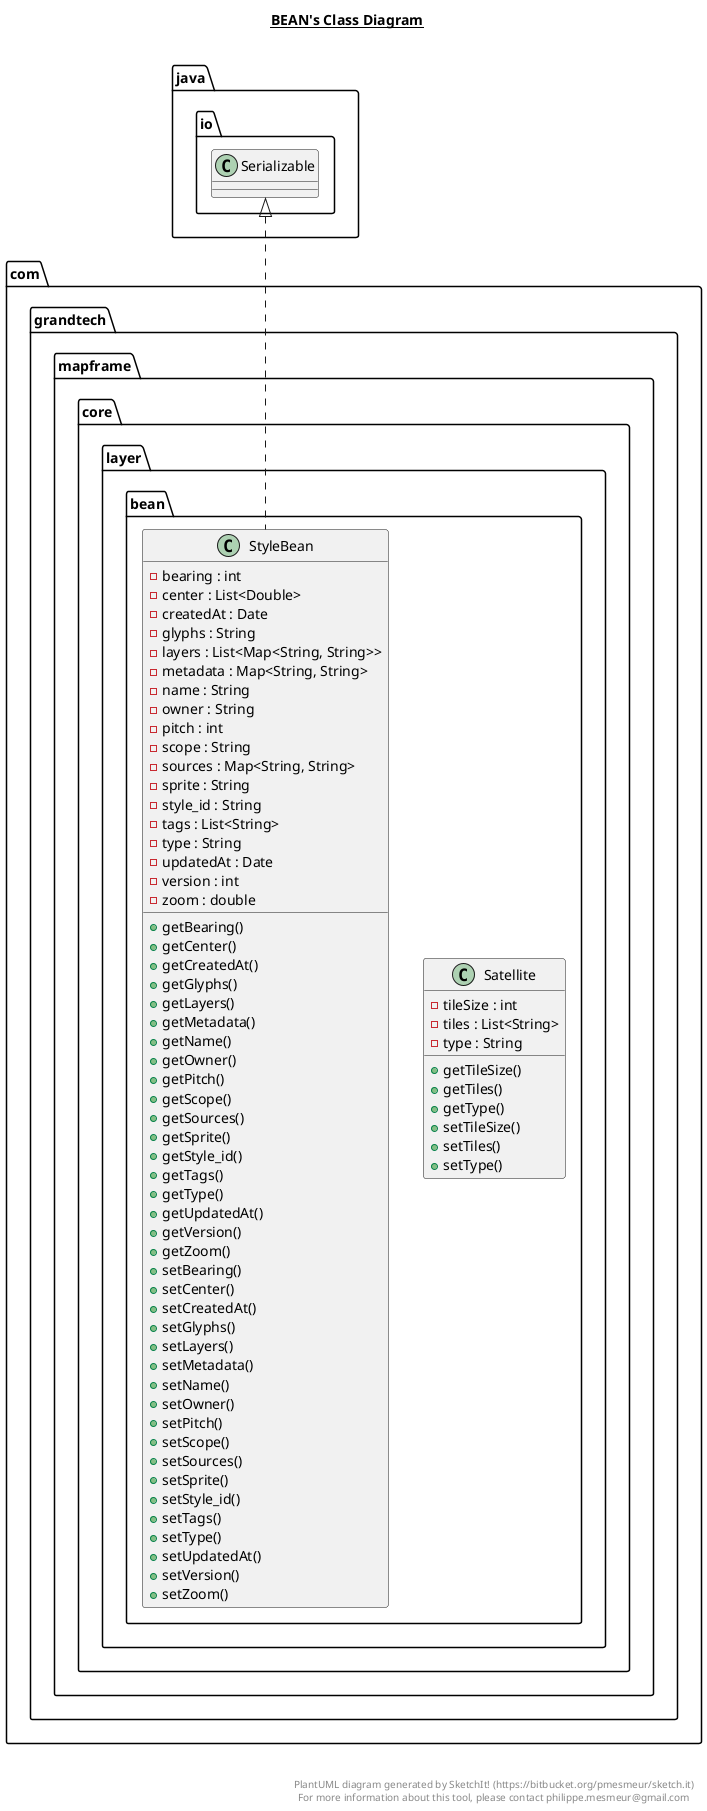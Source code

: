 @startuml

title __BEAN's Class Diagram__\n

  namespace com.grandtech.mapframe.core {
    namespace layer {
      namespace bean {
        class com.grandtech.mapframe.core.layer.bean.Satellite {
            - tileSize : int
            - tiles : List<String>
            - type : String
            + getTileSize()
            + getTiles()
            + getType()
            + setTileSize()
            + setTiles()
            + setType()
        }
      }
    }
  }
  

  namespace com.grandtech.mapframe.core {
    namespace layer {
      namespace bean {
        class com.grandtech.mapframe.core.layer.bean.StyleBean {
            - bearing : int
            - center : List<Double>
            - createdAt : Date
            - glyphs : String
            - layers : List<Map<String, String>>
            - metadata : Map<String, String>
            - name : String
            - owner : String
            - pitch : int
            - scope : String
            - sources : Map<String, String>
            - sprite : String
            - style_id : String
            - tags : List<String>
            - type : String
            - updatedAt : Date
            - version : int
            - zoom : double
            + getBearing()
            + getCenter()
            + getCreatedAt()
            + getGlyphs()
            + getLayers()
            + getMetadata()
            + getName()
            + getOwner()
            + getPitch()
            + getScope()
            + getSources()
            + getSprite()
            + getStyle_id()
            + getTags()
            + getType()
            + getUpdatedAt()
            + getVersion()
            + getZoom()
            + setBearing()
            + setCenter()
            + setCreatedAt()
            + setGlyphs()
            + setLayers()
            + setMetadata()
            + setName()
            + setOwner()
            + setPitch()
            + setScope()
            + setSources()
            + setSprite()
            + setStyle_id()
            + setTags()
            + setType()
            + setUpdatedAt()
            + setVersion()
            + setZoom()
        }
      }
    }
  }
  

  com.grandtech.mapframe.core.layer.bean.StyleBean .up.|> java.io.Serializable


right footer


PlantUML diagram generated by SketchIt! (https://bitbucket.org/pmesmeur/sketch.it)
For more information about this tool, please contact philippe.mesmeur@gmail.com
endfooter

@enduml
